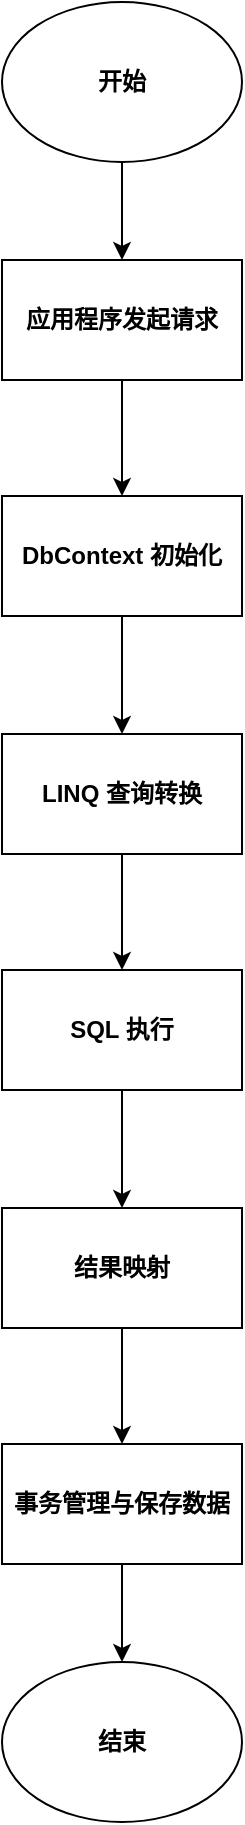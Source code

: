 <mxfile version="24.7.17">
  <diagram name="第 1 页" id="1P8Nc09ReTBbp_I0wX_X">
    <mxGraphModel dx="1050" dy="621" grid="1" gridSize="10" guides="1" tooltips="1" connect="1" arrows="1" fold="1" page="1" pageScale="1" pageWidth="827" pageHeight="1169" math="0" shadow="0">
      <root>
        <mxCell id="0" />
        <mxCell id="1" parent="0" />
        <mxCell id="2WxaP8TqeaIDnT1ss9Gk-10" value="" style="edgeStyle=orthogonalEdgeStyle;rounded=0;orthogonalLoop=1;jettySize=auto;html=1;fontStyle=1" edge="1" parent="1" source="2WxaP8TqeaIDnT1ss9Gk-1" target="2WxaP8TqeaIDnT1ss9Gk-4">
          <mxGeometry relative="1" as="geometry" />
        </mxCell>
        <mxCell id="2WxaP8TqeaIDnT1ss9Gk-1" value="应用程序发起请求" style="rounded=0;whiteSpace=wrap;html=1;fontStyle=1" vertex="1" parent="1">
          <mxGeometry x="310" y="179" width="120" height="60" as="geometry" />
        </mxCell>
        <mxCell id="2WxaP8TqeaIDnT1ss9Gk-9" value="" style="edgeStyle=orthogonalEdgeStyle;rounded=0;orthogonalLoop=1;jettySize=auto;html=1;fontStyle=1" edge="1" parent="1" source="2WxaP8TqeaIDnT1ss9Gk-2" target="2WxaP8TqeaIDnT1ss9Gk-1">
          <mxGeometry relative="1" as="geometry" />
        </mxCell>
        <mxCell id="2WxaP8TqeaIDnT1ss9Gk-2" value="开始" style="ellipse;whiteSpace=wrap;html=1;fontStyle=1" vertex="1" parent="1">
          <mxGeometry x="310" y="50" width="120" height="80" as="geometry" />
        </mxCell>
        <mxCell id="2WxaP8TqeaIDnT1ss9Gk-3" value="结束" style="ellipse;whiteSpace=wrap;html=1;fontStyle=1" vertex="1" parent="1">
          <mxGeometry x="310" y="880" width="120" height="80" as="geometry" />
        </mxCell>
        <mxCell id="2WxaP8TqeaIDnT1ss9Gk-11" value="" style="edgeStyle=orthogonalEdgeStyle;rounded=0;orthogonalLoop=1;jettySize=auto;html=1;fontStyle=1" edge="1" parent="1" source="2WxaP8TqeaIDnT1ss9Gk-4" target="2WxaP8TqeaIDnT1ss9Gk-5">
          <mxGeometry relative="1" as="geometry" />
        </mxCell>
        <mxCell id="2WxaP8TqeaIDnT1ss9Gk-4" value="DbContext 初始化" style="rounded=0;whiteSpace=wrap;html=1;fontStyle=1" vertex="1" parent="1">
          <mxGeometry x="310" y="297" width="120" height="60" as="geometry" />
        </mxCell>
        <mxCell id="2WxaP8TqeaIDnT1ss9Gk-12" value="" style="edgeStyle=orthogonalEdgeStyle;rounded=0;orthogonalLoop=1;jettySize=auto;html=1;fontStyle=1" edge="1" parent="1" source="2WxaP8TqeaIDnT1ss9Gk-5" target="2WxaP8TqeaIDnT1ss9Gk-6">
          <mxGeometry relative="1" as="geometry" />
        </mxCell>
        <mxCell id="2WxaP8TqeaIDnT1ss9Gk-5" value="&lt;strong&gt;LINQ 查询转换&lt;/strong&gt;" style="rounded=0;whiteSpace=wrap;html=1;fontStyle=1" vertex="1" parent="1">
          <mxGeometry x="310" y="416" width="120" height="60" as="geometry" />
        </mxCell>
        <mxCell id="2WxaP8TqeaIDnT1ss9Gk-13" value="" style="edgeStyle=orthogonalEdgeStyle;rounded=0;orthogonalLoop=1;jettySize=auto;html=1;fontStyle=1" edge="1" parent="1" source="2WxaP8TqeaIDnT1ss9Gk-6" target="2WxaP8TqeaIDnT1ss9Gk-7">
          <mxGeometry relative="1" as="geometry" />
        </mxCell>
        <mxCell id="2WxaP8TqeaIDnT1ss9Gk-6" value="SQL 执行" style="rounded=0;whiteSpace=wrap;html=1;fontStyle=1" vertex="1" parent="1">
          <mxGeometry x="310" y="534" width="120" height="60" as="geometry" />
        </mxCell>
        <mxCell id="2WxaP8TqeaIDnT1ss9Gk-14" value="" style="edgeStyle=orthogonalEdgeStyle;rounded=0;orthogonalLoop=1;jettySize=auto;html=1;fontStyle=1" edge="1" parent="1" source="2WxaP8TqeaIDnT1ss9Gk-7" target="2WxaP8TqeaIDnT1ss9Gk-8">
          <mxGeometry relative="1" as="geometry" />
        </mxCell>
        <mxCell id="2WxaP8TqeaIDnT1ss9Gk-7" value="结果映射" style="rounded=0;whiteSpace=wrap;html=1;fontStyle=1" vertex="1" parent="1">
          <mxGeometry x="310" y="653" width="120" height="60" as="geometry" />
        </mxCell>
        <mxCell id="2WxaP8TqeaIDnT1ss9Gk-15" value="" style="edgeStyle=orthogonalEdgeStyle;rounded=0;orthogonalLoop=1;jettySize=auto;html=1;fontStyle=1" edge="1" parent="1" source="2WxaP8TqeaIDnT1ss9Gk-8" target="2WxaP8TqeaIDnT1ss9Gk-3">
          <mxGeometry relative="1" as="geometry" />
        </mxCell>
        <mxCell id="2WxaP8TqeaIDnT1ss9Gk-8" value="事务管理与保存数据" style="rounded=0;whiteSpace=wrap;html=1;fontStyle=1" vertex="1" parent="1">
          <mxGeometry x="310" y="771" width="120" height="60" as="geometry" />
        </mxCell>
      </root>
    </mxGraphModel>
  </diagram>
</mxfile>

